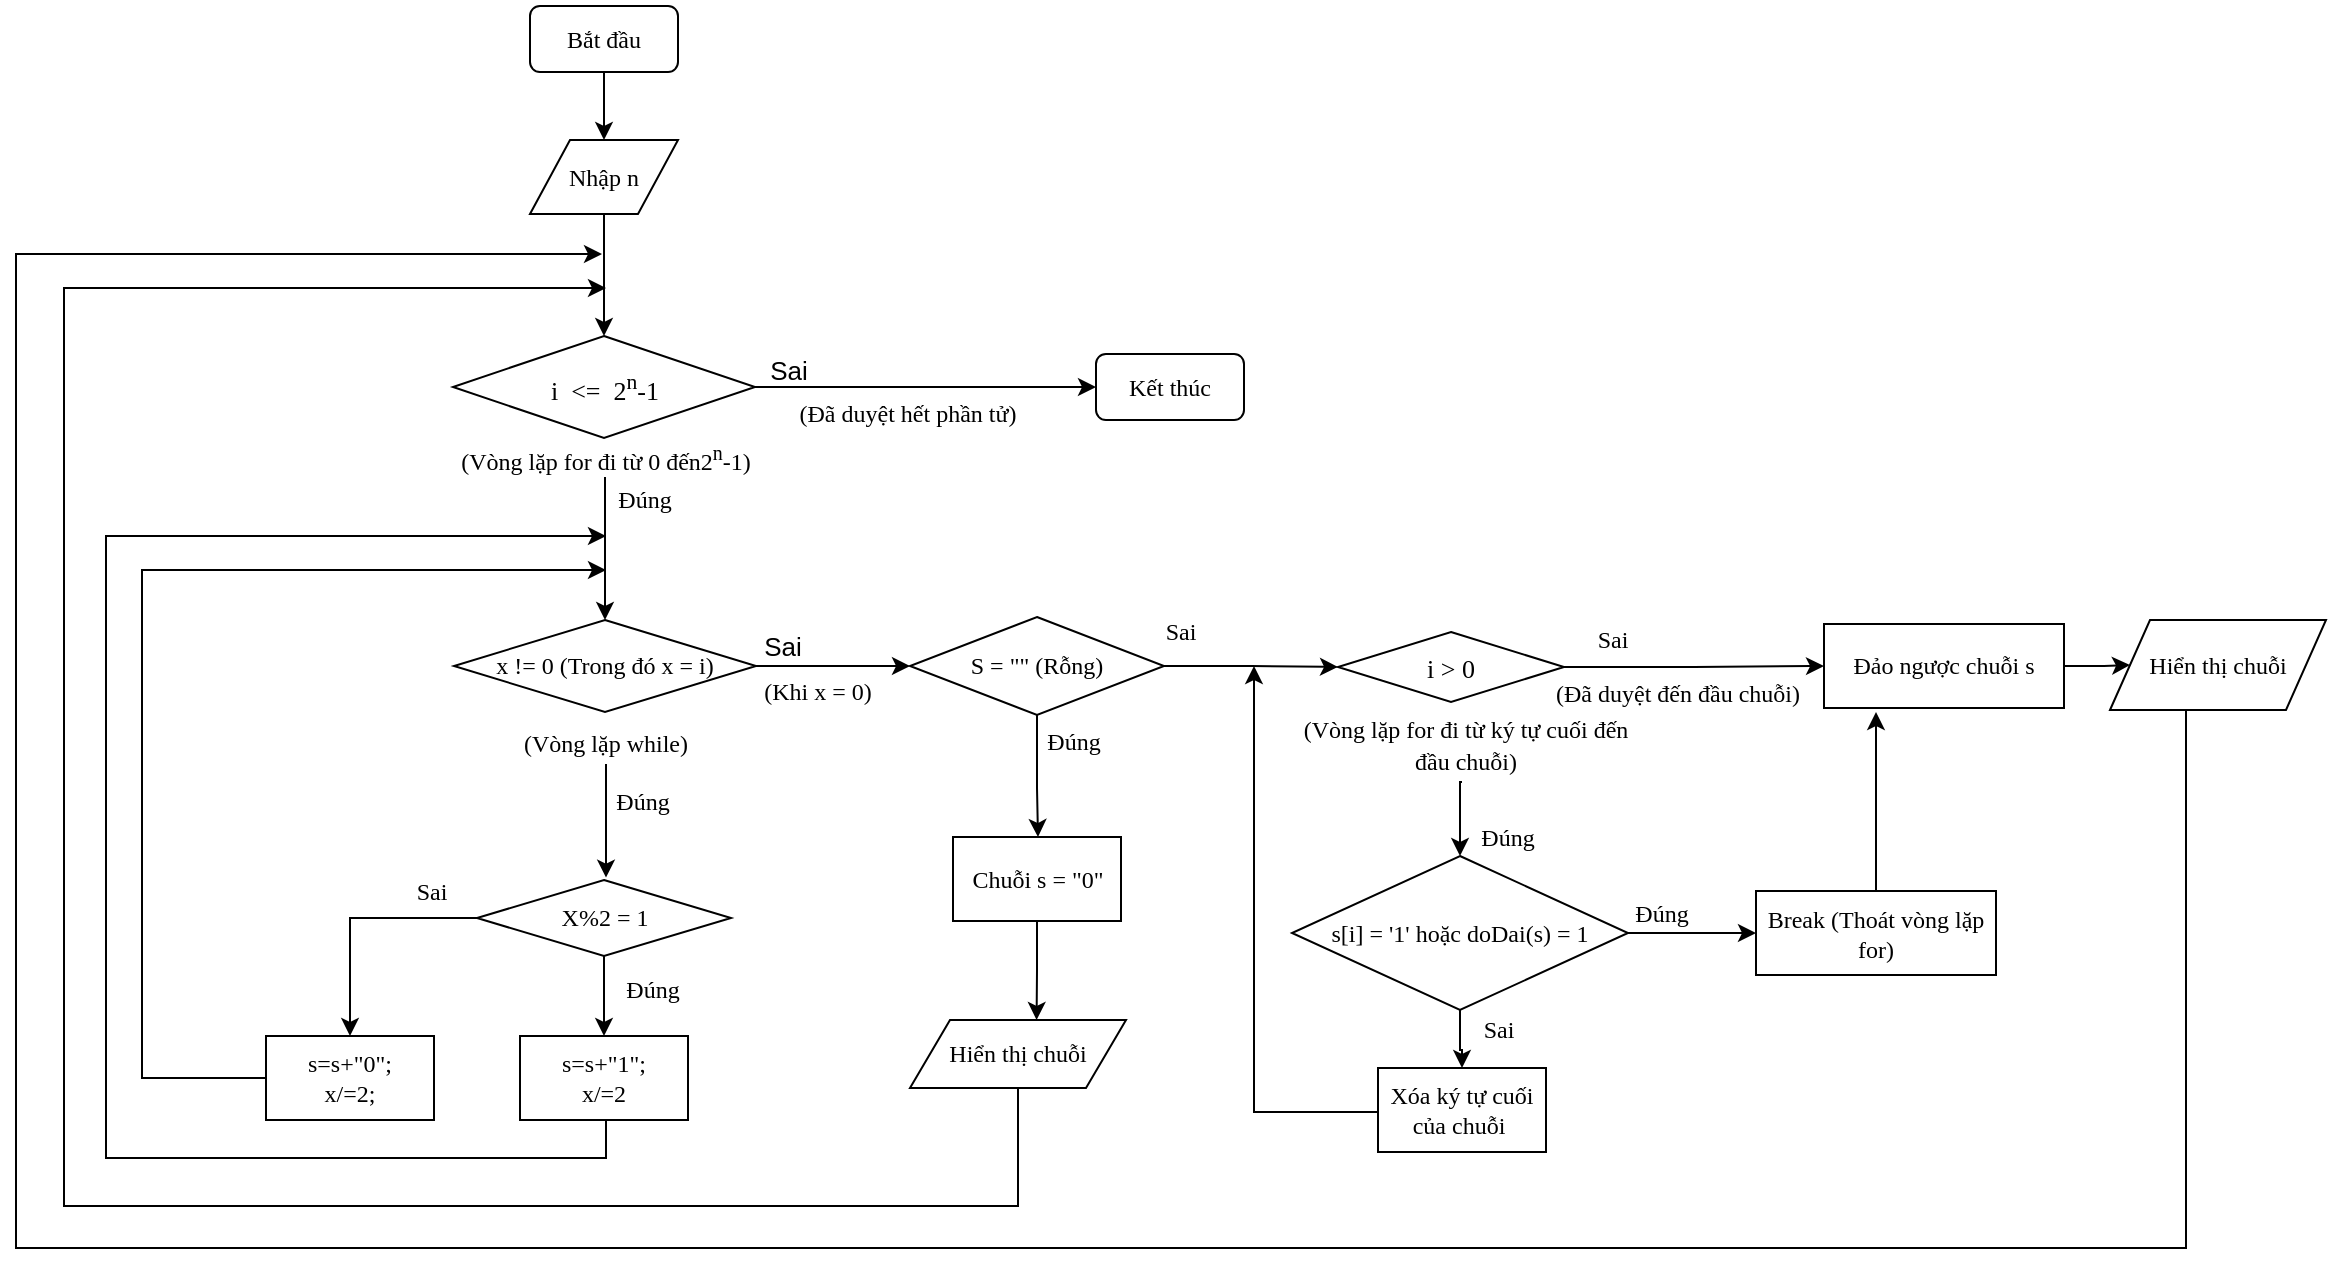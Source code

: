 <mxfile version="16.2.1" type="device"><diagram id="iozzNVwxZYEx5NPRl6Jl" name="Page-1"><mxGraphModel dx="1203" dy="711" grid="0" gridSize="10" guides="1" tooltips="1" connect="1" arrows="1" fold="1" page="0" pageScale="1" pageWidth="827" pageHeight="1169" math="0" shadow="0"><root><mxCell id="0"/><mxCell id="1" parent="0"/><mxCell id="IYxpQkPRwIZeSlgmp1jw-1" value="&lt;p&gt;&lt;font face=&quot;Times New Roman&quot;&gt;Bắt đầu&lt;/font&gt;&lt;/p&gt;" style="rounded=1;whiteSpace=wrap;html=1;" parent="1" vertex="1"><mxGeometry x="370" y="25" width="74" height="33" as="geometry"/></mxCell><mxCell id="IYxpQkPRwIZeSlgmp1jw-2" value="Nhập n" style="shape=parallelogram;perimeter=parallelogramPerimeter;whiteSpace=wrap;html=1;fixedSize=1;fontFamily=Times New Roman;" parent="1" vertex="1"><mxGeometry x="370" y="92" width="74" height="37" as="geometry"/></mxCell><mxCell id="IYxpQkPRwIZeSlgmp1jw-3" value="" style="endArrow=classic;html=1;rounded=0;fontFamily=Times New Roman;exitX=0.5;exitY=1;exitDx=0;exitDy=0;" parent="1" source="IYxpQkPRwIZeSlgmp1jw-1" target="IYxpQkPRwIZeSlgmp1jw-2" edge="1"><mxGeometry width="50" height="50" relative="1" as="geometry"><mxPoint x="246" y="128" as="sourcePoint"/><mxPoint x="399" y="95" as="targetPoint"/></mxGeometry></mxCell><mxCell id="IYxpQkPRwIZeSlgmp1jw-4" value="&lt;p&gt;&lt;font face=&quot;Times New Roman&quot;&gt;Kết thúc&lt;/font&gt;&lt;/p&gt;" style="rounded=1;whiteSpace=wrap;html=1;" parent="1" vertex="1"><mxGeometry x="653" y="199" width="74" height="33" as="geometry"/></mxCell><mxCell id="IYxpQkPRwIZeSlgmp1jw-6" value="" style="endArrow=classic;html=1;rounded=0;fontFamily=Times New Roman;exitX=0.5;exitY=1;exitDx=0;exitDy=0;entryX=0.5;entryY=0;entryDx=0;entryDy=0;" parent="1" source="IYxpQkPRwIZeSlgmp1jw-2" target="IYxpQkPRwIZeSlgmp1jw-7" edge="1"><mxGeometry width="50" height="50" relative="1" as="geometry"><mxPoint x="570" y="256" as="sourcePoint"/><mxPoint x="407" y="226" as="targetPoint"/></mxGeometry></mxCell><mxCell id="IYxpQkPRwIZeSlgmp1jw-7" value="&lt;font style=&quot;font-size: 13px&quot;&gt;i&amp;nbsp; &amp;lt;=&amp;nbsp;&amp;nbsp;2&lt;sup&gt;n&lt;/sup&gt;-1&lt;/font&gt;" style="rhombus;whiteSpace=wrap;html=1;fontFamily=Times New Roman;" parent="1" vertex="1"><mxGeometry x="331.5" y="190" width="151" height="51" as="geometry"/></mxCell><mxCell id="IYxpQkPRwIZeSlgmp1jw-9" value="" style="endArrow=classic;html=1;rounded=0;fontFamily=Times New Roman;entryX=0.5;entryY=0;entryDx=0;entryDy=0;exitX=0.5;exitY=1;exitDx=0;exitDy=0;" parent="1" source="oQLHwbfAWIC55RXLm4QJ-4" target="IYxpQkPRwIZeSlgmp1jw-14" edge="1"><mxGeometry width="50" height="50" relative="1" as="geometry"><mxPoint x="379" y="274" as="sourcePoint"/><mxPoint x="408" y="320" as="targetPoint"/></mxGeometry></mxCell><mxCell id="oQLHwbfAWIC55RXLm4QJ-12" value="Đúng" style="edgeLabel;html=1;align=center;verticalAlign=middle;resizable=0;points=[];fontSize=12;fontFamily=Times New Roman;" vertex="1" connectable="0" parent="IYxpQkPRwIZeSlgmp1jw-9"><mxGeometry x="-0.66" y="-1" relative="1" as="geometry"><mxPoint x="20" y="-1" as="offset"/></mxGeometry></mxCell><mxCell id="IYxpQkPRwIZeSlgmp1jw-10" value="" style="endArrow=classic;html=1;rounded=0;fontFamily=Times New Roman;exitX=1;exitY=0.5;exitDx=0;exitDy=0;entryX=0;entryY=0.5;entryDx=0;entryDy=0;" parent="1" source="IYxpQkPRwIZeSlgmp1jw-7" target="IYxpQkPRwIZeSlgmp1jw-4" edge="1"><mxGeometry width="50" height="50" relative="1" as="geometry"><mxPoint x="463" y="270" as="sourcePoint"/><mxPoint x="532" y="259" as="targetPoint"/></mxGeometry></mxCell><mxCell id="oQLHwbfAWIC55RXLm4QJ-2" value="&lt;font style=&quot;font-size: 13px&quot;&gt;Sai&lt;/font&gt;" style="edgeLabel;html=1;align=center;verticalAlign=middle;resizable=0;points=[];fontSize=10;" vertex="1" connectable="0" parent="IYxpQkPRwIZeSlgmp1jw-10"><mxGeometry x="-0.798" y="1" relative="1" as="geometry"><mxPoint x="-1" y="-8" as="offset"/></mxGeometry></mxCell><mxCell id="oQLHwbfAWIC55RXLm4QJ-1" style="edgeStyle=orthogonalEdgeStyle;rounded=0;orthogonalLoop=1;jettySize=auto;html=1;exitX=0.5;exitY=1;exitDx=0;exitDy=0;" edge="1" parent="1" source="IYxpQkPRwIZeSlgmp1jw-12"><mxGeometry relative="1" as="geometry"><mxPoint x="406" y="149" as="targetPoint"/><Array as="points"><mxPoint x="1198" y="377"/><mxPoint x="1198" y="646"/><mxPoint x="113" y="646"/><mxPoint x="113" y="149"/><mxPoint x="406" y="149"/></Array></mxGeometry></mxCell><mxCell id="IYxpQkPRwIZeSlgmp1jw-12" value="Hiển thị chuỗi" style="shape=parallelogram;perimeter=parallelogramPerimeter;whiteSpace=wrap;html=1;fixedSize=1;fontFamily=Times New Roman;" parent="1" vertex="1"><mxGeometry x="1160" y="332" width="108" height="45" as="geometry"/></mxCell><mxCell id="IYxpQkPRwIZeSlgmp1jw-16" style="edgeStyle=orthogonalEdgeStyle;rounded=0;orthogonalLoop=1;jettySize=auto;html=1;entryX=0;entryY=0.5;entryDx=0;entryDy=0;fontFamily=Times New Roman;" parent="1" source="IYxpQkPRwIZeSlgmp1jw-14" target="IYxpQkPRwIZeSlgmp1jw-15" edge="1"><mxGeometry relative="1" as="geometry"/></mxCell><mxCell id="IYxpQkPRwIZeSlgmp1jw-14" value="x != 0 (Trong đó x = i)" style="rhombus;whiteSpace=wrap;html=1;fontFamily=Times New Roman;" parent="1" vertex="1"><mxGeometry x="332" y="332" width="151" height="46" as="geometry"/></mxCell><mxCell id="IYxpQkPRwIZeSlgmp1jw-18" style="edgeStyle=orthogonalEdgeStyle;rounded=0;orthogonalLoop=1;jettySize=auto;html=1;fontFamily=Times New Roman;" parent="1" source="IYxpQkPRwIZeSlgmp1jw-15" target="IYxpQkPRwIZeSlgmp1jw-17" edge="1"><mxGeometry relative="1" as="geometry"><Array as="points"><mxPoint x="624" y="416"/><mxPoint x="624" y="416"/></Array></mxGeometry></mxCell><mxCell id="IYxpQkPRwIZeSlgmp1jw-21" style="edgeStyle=orthogonalEdgeStyle;rounded=0;orthogonalLoop=1;jettySize=auto;html=1;entryX=0;entryY=0.5;entryDx=0;entryDy=0;fontFamily=Times New Roman;" parent="1" source="IYxpQkPRwIZeSlgmp1jw-15" target="IYxpQkPRwIZeSlgmp1jw-20" edge="1"><mxGeometry relative="1" as="geometry"/></mxCell><mxCell id="IYxpQkPRwIZeSlgmp1jw-15" value="S = &quot;&quot; (Rỗng)" style="rhombus;whiteSpace=wrap;html=1;fontFamily=Times New Roman;" parent="1" vertex="1"><mxGeometry x="560" y="330.5" width="127" height="49" as="geometry"/></mxCell><mxCell id="IYxpQkPRwIZeSlgmp1jw-38" style="edgeStyle=orthogonalEdgeStyle;rounded=0;orthogonalLoop=1;jettySize=auto;html=1;entryX=0.586;entryY=0;entryDx=0;entryDy=0;entryPerimeter=0;fontFamily=Times New Roman;" parent="1" source="IYxpQkPRwIZeSlgmp1jw-17" target="IYxpQkPRwIZeSlgmp1jw-37" edge="1"><mxGeometry relative="1" as="geometry"/></mxCell><mxCell id="IYxpQkPRwIZeSlgmp1jw-17" value="Chuỗi s = &quot;0&quot;" style="rounded=0;whiteSpace=wrap;html=1;fontFamily=Times New Roman;" parent="1" vertex="1"><mxGeometry x="581.5" y="440.5" width="84" height="42" as="geometry"/></mxCell><mxCell id="IYxpQkPRwIZeSlgmp1jw-35" style="edgeStyle=orthogonalEdgeStyle;rounded=0;orthogonalLoop=1;jettySize=auto;html=1;entryX=0;entryY=0.5;entryDx=0;entryDy=0;fontFamily=Times New Roman;" parent="1" source="IYxpQkPRwIZeSlgmp1jw-20" target="IYxpQkPRwIZeSlgmp1jw-34" edge="1"><mxGeometry relative="1" as="geometry"/></mxCell><mxCell id="IYxpQkPRwIZeSlgmp1jw-20" value="&lt;span style=&quot;font-family: &amp;#34;times new roman&amp;#34; , &amp;#34;serif&amp;#34;&quot;&gt;&lt;font style=&quot;font-size: 13px&quot;&gt;i &amp;gt; 0&lt;/font&gt;&lt;/span&gt;" style="rhombus;whiteSpace=wrap;html=1;fontFamily=Times New Roman;" parent="1" vertex="1"><mxGeometry x="774" y="338" width="113" height="35" as="geometry"/></mxCell><mxCell id="IYxpQkPRwIZeSlgmp1jw-25" style="edgeStyle=orthogonalEdgeStyle;rounded=0;orthogonalLoop=1;jettySize=auto;html=1;entryX=0.5;entryY=0;entryDx=0;entryDy=0;fontFamily=Times New Roman;" parent="1" source="IYxpQkPRwIZeSlgmp1jw-23" target="IYxpQkPRwIZeSlgmp1jw-24" edge="1"><mxGeometry relative="1" as="geometry"/></mxCell><mxCell id="IYxpQkPRwIZeSlgmp1jw-26" style="edgeStyle=orthogonalEdgeStyle;rounded=0;orthogonalLoop=1;jettySize=auto;html=1;fontFamily=Times New Roman;entryX=0;entryY=0.5;entryDx=0;entryDy=0;" parent="1" source="IYxpQkPRwIZeSlgmp1jw-23" target="IYxpQkPRwIZeSlgmp1jw-27" edge="1"><mxGeometry relative="1" as="geometry"><mxPoint x="953.556" y="473.5" as="targetPoint"/></mxGeometry></mxCell><mxCell id="IYxpQkPRwIZeSlgmp1jw-23" value="s[i] = '1' hoặc doDai(s) = 1" style="rhombus;whiteSpace=wrap;html=1;fontFamily=Times New Roman;" parent="1" vertex="1"><mxGeometry x="751" y="450" width="168" height="77" as="geometry"/></mxCell><mxCell id="IYxpQkPRwIZeSlgmp1jw-30" style="edgeStyle=orthogonalEdgeStyle;rounded=0;orthogonalLoop=1;jettySize=auto;html=1;fontFamily=Times New Roman;" parent="1" source="IYxpQkPRwIZeSlgmp1jw-24" edge="1"><mxGeometry relative="1" as="geometry"><mxPoint x="732" y="355" as="targetPoint"/><Array as="points"><mxPoint x="732" y="578"/><mxPoint x="732" y="355"/></Array></mxGeometry></mxCell><mxCell id="IYxpQkPRwIZeSlgmp1jw-24" value="Xóa ký tự cuối của chuỗi&amp;nbsp;" style="rounded=0;whiteSpace=wrap;html=1;fontFamily=Times New Roman;" parent="1" vertex="1"><mxGeometry x="794" y="556" width="84" height="42" as="geometry"/></mxCell><mxCell id="oQLHwbfAWIC55RXLm4QJ-28" style="edgeStyle=orthogonalEdgeStyle;rounded=0;orthogonalLoop=1;jettySize=auto;html=1;fontFamily=Times New Roman;fontSize=12;" edge="1" parent="1" source="IYxpQkPRwIZeSlgmp1jw-27"><mxGeometry relative="1" as="geometry"><mxPoint x="1043" y="378" as="targetPoint"/></mxGeometry></mxCell><mxCell id="IYxpQkPRwIZeSlgmp1jw-27" value="Break (Thoát vòng lặp for)" style="rounded=0;whiteSpace=wrap;html=1;fontFamily=Times New Roman;" parent="1" vertex="1"><mxGeometry x="983" y="467.5" width="120" height="42" as="geometry"/></mxCell><mxCell id="IYxpQkPRwIZeSlgmp1jw-36" style="edgeStyle=orthogonalEdgeStyle;rounded=0;orthogonalLoop=1;jettySize=auto;html=1;entryX=0;entryY=0.5;entryDx=0;entryDy=0;fontFamily=Times New Roman;" parent="1" source="IYxpQkPRwIZeSlgmp1jw-34" target="IYxpQkPRwIZeSlgmp1jw-12" edge="1"><mxGeometry relative="1" as="geometry"/></mxCell><mxCell id="IYxpQkPRwIZeSlgmp1jw-34" value="Đảo ngược chuỗi s" style="rounded=0;whiteSpace=wrap;html=1;fontFamily=Times New Roman;" parent="1" vertex="1"><mxGeometry x="1017" y="334" width="120" height="42" as="geometry"/></mxCell><mxCell id="oQLHwbfAWIC55RXLm4QJ-34" style="edgeStyle=orthogonalEdgeStyle;rounded=0;orthogonalLoop=1;jettySize=auto;html=1;fontFamily=Times New Roman;fontSize=13;" edge="1" parent="1" source="IYxpQkPRwIZeSlgmp1jw-37"><mxGeometry relative="1" as="geometry"><mxPoint x="408" y="166" as="targetPoint"/><Array as="points"><mxPoint x="614" y="625"/><mxPoint x="137" y="625"/><mxPoint x="137" y="166"/><mxPoint x="408" y="166"/></Array></mxGeometry></mxCell><mxCell id="IYxpQkPRwIZeSlgmp1jw-37" value="Hiển thị chuỗi" style="shape=parallelogram;perimeter=parallelogramPerimeter;whiteSpace=wrap;html=1;fixedSize=1;fontFamily=Times New Roman;" parent="1" vertex="1"><mxGeometry x="560" y="532" width="108" height="34" as="geometry"/></mxCell><mxCell id="IYxpQkPRwIZeSlgmp1jw-43" style="edgeStyle=orthogonalEdgeStyle;rounded=0;orthogonalLoop=1;jettySize=auto;html=1;entryX=0.5;entryY=0;entryDx=0;entryDy=0;fontFamily=Times New Roman;" parent="1" source="IYxpQkPRwIZeSlgmp1jw-41" target="IYxpQkPRwIZeSlgmp1jw-42" edge="1"><mxGeometry relative="1" as="geometry"/></mxCell><mxCell id="oQLHwbfAWIC55RXLm4QJ-18" style="edgeStyle=orthogonalEdgeStyle;rounded=0;orthogonalLoop=1;jettySize=auto;html=1;entryX=0.5;entryY=0;entryDx=0;entryDy=0;fontFamily=Times New Roman;fontSize=12;" edge="1" parent="1" source="IYxpQkPRwIZeSlgmp1jw-41" target="IYxpQkPRwIZeSlgmp1jw-44"><mxGeometry relative="1" as="geometry"/></mxCell><mxCell id="IYxpQkPRwIZeSlgmp1jw-41" value="X%2 = 1" style="rhombus;whiteSpace=wrap;html=1;fontFamily=Times New Roman;" parent="1" vertex="1"><mxGeometry x="343.5" y="462" width="127" height="38" as="geometry"/></mxCell><mxCell id="IYxpQkPRwIZeSlgmp1jw-47" style="edgeStyle=orthogonalEdgeStyle;rounded=0;orthogonalLoop=1;jettySize=auto;html=1;fontFamily=Times New Roman;" parent="1" source="IYxpQkPRwIZeSlgmp1jw-42" edge="1"><mxGeometry relative="1" as="geometry"><mxPoint x="408" y="290" as="targetPoint"/><Array as="points"><mxPoint x="408" y="601"/><mxPoint x="158" y="601"/><mxPoint x="158" y="290"/></Array></mxGeometry></mxCell><mxCell id="IYxpQkPRwIZeSlgmp1jw-42" value="s=s+&quot;1&quot;;&lt;br&gt;x/=2" style="rounded=0;whiteSpace=wrap;html=1;fontFamily=Times New Roman;" parent="1" vertex="1"><mxGeometry x="365" y="540" width="84" height="42" as="geometry"/></mxCell><mxCell id="IYxpQkPRwIZeSlgmp1jw-48" style="edgeStyle=orthogonalEdgeStyle;rounded=0;orthogonalLoop=1;jettySize=auto;html=1;fontFamily=Times New Roman;" parent="1" source="IYxpQkPRwIZeSlgmp1jw-44" edge="1"><mxGeometry relative="1" as="geometry"><mxPoint x="408" y="307" as="targetPoint"/><Array as="points"><mxPoint x="176" y="561"/><mxPoint x="176" y="307"/><mxPoint x="408" y="307"/></Array></mxGeometry></mxCell><mxCell id="IYxpQkPRwIZeSlgmp1jw-44" value="s=s+&quot;0&quot;;&lt;br&gt;x/=2;" style="rounded=0;whiteSpace=wrap;html=1;fontFamily=Times New Roman;" parent="1" vertex="1"><mxGeometry x="238" y="540" width="84" height="42" as="geometry"/></mxCell><mxCell id="oQLHwbfAWIC55RXLm4QJ-4" value="&lt;font style=&quot;font-size: 12px&quot;&gt;(Vòng lặp for đi từ 0 đến2&lt;sup&gt;n&lt;/sup&gt;-1)&lt;/font&gt;" style="text;html=1;strokeColor=none;fillColor=none;align=center;verticalAlign=middle;whiteSpace=wrap;rounded=0;fontFamily=Times New Roman;fontSize=13;" vertex="1" parent="1"><mxGeometry x="321.5" y="240.5" width="172" height="20" as="geometry"/></mxCell><mxCell id="oQLHwbfAWIC55RXLm4QJ-5" value="&lt;font style=&quot;font-size: 12px&quot;&gt;(Đã duyệt hết phần tử)&lt;/font&gt;" style="text;html=1;strokeColor=none;fillColor=none;align=center;verticalAlign=middle;whiteSpace=wrap;rounded=0;fontFamily=Times New Roman;fontSize=13;" vertex="1" parent="1"><mxGeometry x="473" y="218" width="172" height="20" as="geometry"/></mxCell><mxCell id="oQLHwbfAWIC55RXLm4QJ-14" style="edgeStyle=orthogonalEdgeStyle;rounded=0;orthogonalLoop=1;jettySize=auto;html=1;fontFamily=Times New Roman;fontSize=12;" edge="1" parent="1" source="oQLHwbfAWIC55RXLm4QJ-9"><mxGeometry relative="1" as="geometry"><mxPoint x="408" y="460.806" as="targetPoint"/></mxGeometry></mxCell><mxCell id="oQLHwbfAWIC55RXLm4QJ-9" value="&lt;font style=&quot;font-size: 12px&quot;&gt;(Vòng lặp while)&lt;/font&gt;" style="text;html=1;strokeColor=none;fillColor=none;align=center;verticalAlign=middle;whiteSpace=wrap;rounded=0;fontFamily=Times New Roman;fontSize=13;" vertex="1" parent="1"><mxGeometry x="322" y="381" width="172" height="23" as="geometry"/></mxCell><mxCell id="oQLHwbfAWIC55RXLm4QJ-10" value="&lt;font style=&quot;font-size: 13px&quot;&gt;Sai&lt;/font&gt;" style="edgeLabel;html=1;align=center;verticalAlign=middle;resizable=0;points=[];fontSize=10;" vertex="1" connectable="0" parent="1"><mxGeometry x="505.001" y="349" as="geometry"><mxPoint x="-9" y="-4" as="offset"/></mxGeometry></mxCell><mxCell id="oQLHwbfAWIC55RXLm4QJ-15" value="Đúng" style="text;html=1;align=center;verticalAlign=middle;resizable=0;points=[];autosize=1;strokeColor=none;fillColor=none;fontSize=12;fontFamily=Times New Roman;" vertex="1" parent="1"><mxGeometry x="407.5" y="414" width="37" height="18" as="geometry"/></mxCell><mxCell id="oQLHwbfAWIC55RXLm4QJ-16" value="&lt;font style=&quot;font-size: 12px&quot;&gt;(Khi x = 0)&lt;/font&gt;" style="text;html=1;strokeColor=none;fillColor=none;align=center;verticalAlign=middle;whiteSpace=wrap;rounded=0;fontFamily=Times New Roman;fontSize=13;" vertex="1" parent="1"><mxGeometry x="428" y="355" width="172" height="23" as="geometry"/></mxCell><mxCell id="oQLHwbfAWIC55RXLm4QJ-19" value="Đúng" style="text;html=1;align=center;verticalAlign=middle;resizable=0;points=[];autosize=1;strokeColor=none;fillColor=none;fontSize=12;fontFamily=Times New Roman;" vertex="1" parent="1"><mxGeometry x="412" y="508" width="37" height="18" as="geometry"/></mxCell><mxCell id="oQLHwbfAWIC55RXLm4QJ-20" value="Sai" style="text;html=1;strokeColor=none;fillColor=none;align=center;verticalAlign=middle;whiteSpace=wrap;rounded=0;fontFamily=Times New Roman;fontSize=12;" vertex="1" parent="1"><mxGeometry x="291" y="452.5" width="60" height="30" as="geometry"/></mxCell><mxCell id="oQLHwbfAWIC55RXLm4QJ-21" value="Đúng" style="text;html=1;strokeColor=none;fillColor=none;align=center;verticalAlign=middle;whiteSpace=wrap;rounded=0;fontFamily=Times New Roman;fontSize=12;" vertex="1" parent="1"><mxGeometry x="612" y="378" width="60" height="30" as="geometry"/></mxCell><mxCell id="oQLHwbfAWIC55RXLm4QJ-23" value="Sai" style="text;html=1;strokeColor=none;fillColor=none;align=center;verticalAlign=middle;whiteSpace=wrap;rounded=0;fontFamily=Times New Roman;fontSize=12;" vertex="1" parent="1"><mxGeometry x="680" y="326.5" width="30.5" height="22.5" as="geometry"/></mxCell><mxCell id="oQLHwbfAWIC55RXLm4QJ-25" style="edgeStyle=orthogonalEdgeStyle;rounded=0;orthogonalLoop=1;jettySize=auto;html=1;entryX=0.5;entryY=0;entryDx=0;entryDy=0;fontFamily=Times New Roman;fontSize=12;" edge="1" parent="1" target="IYxpQkPRwIZeSlgmp1jw-23"><mxGeometry relative="1" as="geometry"><mxPoint x="836" y="413" as="sourcePoint"/></mxGeometry></mxCell><mxCell id="oQLHwbfAWIC55RXLm4QJ-24" value="&lt;font style=&quot;font-size: 12px&quot;&gt;(Vòng lặp for đi từ ký tự cuối đến đầu chuỗi)&lt;/font&gt;" style="text;html=1;strokeColor=none;fillColor=none;align=center;verticalAlign=middle;whiteSpace=wrap;rounded=0;fontFamily=Times New Roman;fontSize=13;" vertex="1" parent="1"><mxGeometry x="751.5" y="384" width="172" height="20" as="geometry"/></mxCell><mxCell id="oQLHwbfAWIC55RXLm4QJ-29" value="Sai" style="text;html=1;strokeColor=none;fillColor=none;align=center;verticalAlign=middle;whiteSpace=wrap;rounded=0;fontFamily=Times New Roman;fontSize=12;" vertex="1" parent="1"><mxGeometry x="896" y="330.5" width="30.5" height="22.5" as="geometry"/></mxCell><mxCell id="oQLHwbfAWIC55RXLm4QJ-30" value="Đúng" style="text;html=1;strokeColor=none;fillColor=none;align=center;verticalAlign=middle;whiteSpace=wrap;rounded=0;fontFamily=Times New Roman;fontSize=12;" vertex="1" parent="1"><mxGeometry x="829" y="426" width="60" height="30" as="geometry"/></mxCell><mxCell id="oQLHwbfAWIC55RXLm4QJ-31" value="Sai" style="text;html=1;strokeColor=none;fillColor=none;align=center;verticalAlign=middle;whiteSpace=wrap;rounded=0;fontFamily=Times New Roman;fontSize=12;" vertex="1" parent="1"><mxGeometry x="839" y="526" width="30.5" height="22.5" as="geometry"/></mxCell><mxCell id="oQLHwbfAWIC55RXLm4QJ-32" value="Đúng" style="text;html=1;strokeColor=none;fillColor=none;align=center;verticalAlign=middle;whiteSpace=wrap;rounded=0;fontFamily=Times New Roman;fontSize=12;" vertex="1" parent="1"><mxGeometry x="906" y="464" width="60" height="30" as="geometry"/></mxCell><mxCell id="oQLHwbfAWIC55RXLm4QJ-33" value="&lt;font style=&quot;font-size: 12px&quot;&gt;(Đã duyệt đến đầu chuỗi)&lt;/font&gt;" style="text;html=1;strokeColor=none;fillColor=none;align=center;verticalAlign=middle;whiteSpace=wrap;rounded=0;fontFamily=Times New Roman;fontSize=13;" vertex="1" parent="1"><mxGeometry x="858" y="358" width="172" height="20" as="geometry"/></mxCell></root></mxGraphModel></diagram></mxfile>